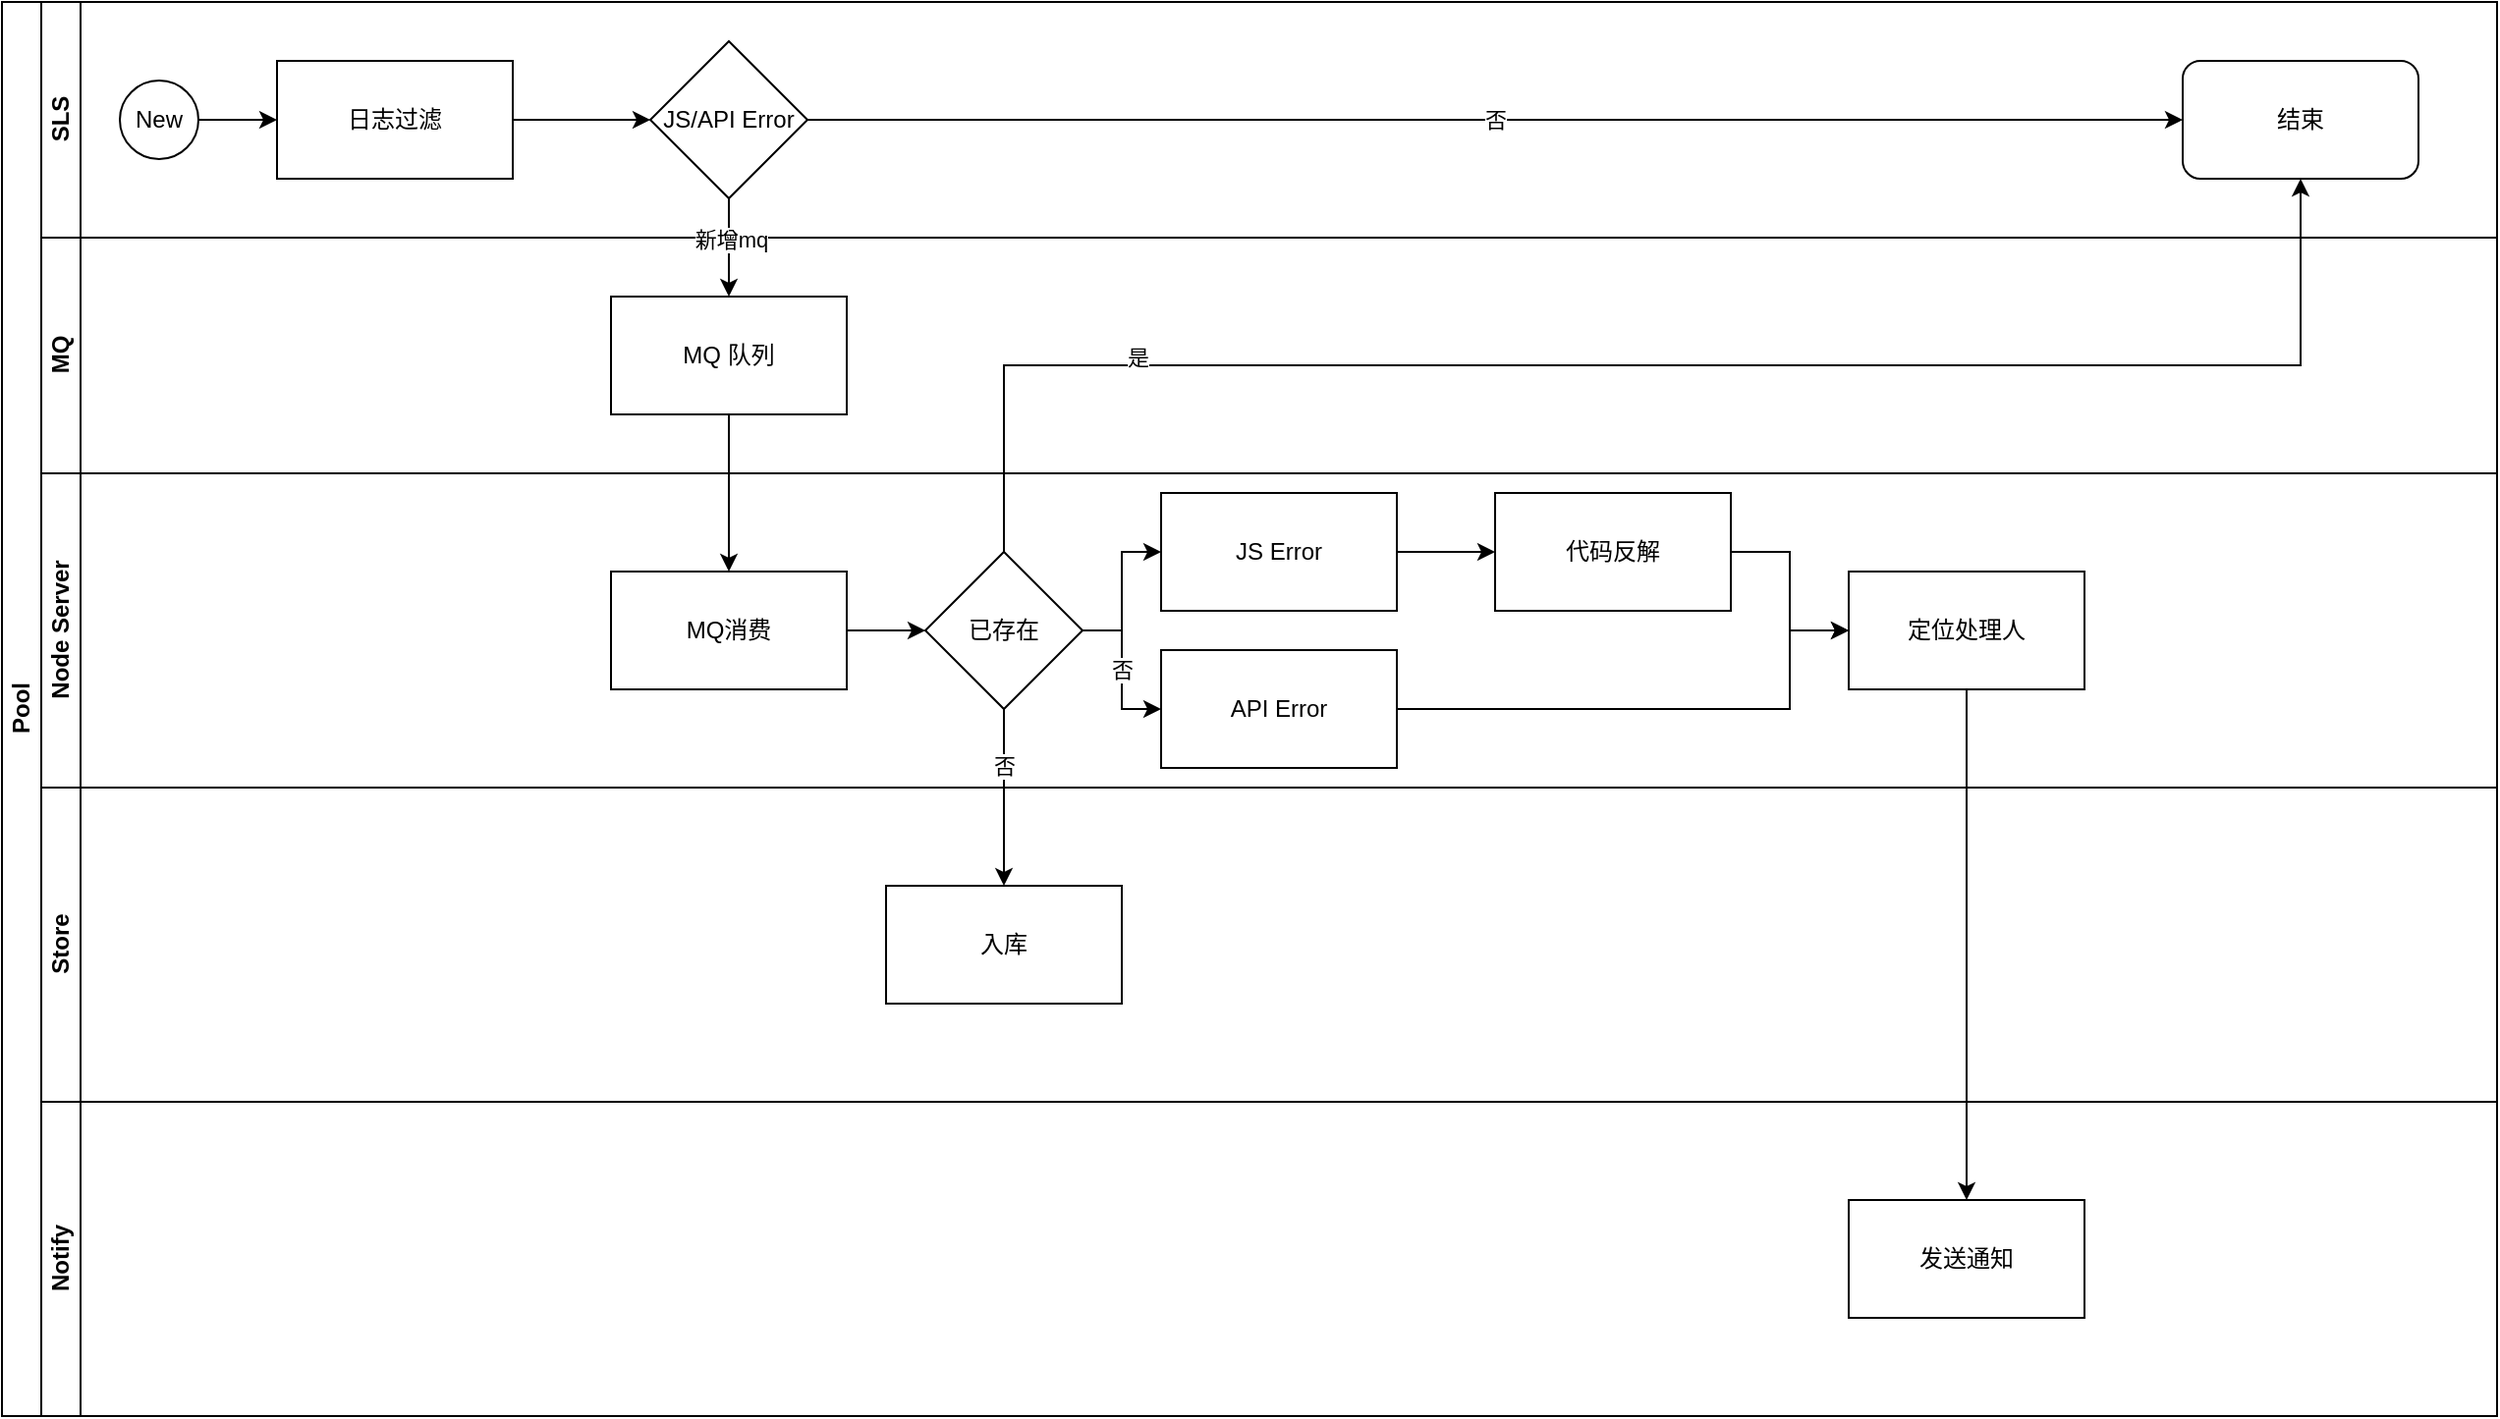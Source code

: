 <mxfile version="21.3.0" type="github">
  <diagram id="prtHgNgQTEPvFCAcTncT" name="Page-1">
    <mxGraphModel dx="1987" dy="1049" grid="1" gridSize="10" guides="1" tooltips="1" connect="1" arrows="1" fold="1" page="1" pageScale="1" pageWidth="827" pageHeight="1169" math="0" shadow="0">
      <root>
        <mxCell id="0" />
        <mxCell id="1" parent="0" />
        <mxCell id="dNxyNK7c78bLwvsdeMH5-19" value="Pool" style="swimlane;html=1;childLayout=stackLayout;resizeParent=1;resizeParentMax=0;horizontal=0;startSize=20;horizontalStack=0;" parent="1" vertex="1">
          <mxGeometry x="120" y="120" width="1270" height="720" as="geometry" />
        </mxCell>
        <mxCell id="dNxyNK7c78bLwvsdeMH5-35" style="edgeStyle=orthogonalEdgeStyle;rounded=0;orthogonalLoop=1;jettySize=auto;html=1;endArrow=classic;endFill=1;" parent="dNxyNK7c78bLwvsdeMH5-19" target="dNxyNK7c78bLwvsdeMH5-34" edge="1">
          <mxGeometry relative="1" as="geometry">
            <mxPoint x="300" y="200" as="sourcePoint" />
          </mxGeometry>
        </mxCell>
        <mxCell id="dNxyNK7c78bLwvsdeMH5-20" value="SLS" style="swimlane;html=1;startSize=20;horizontal=0;" parent="dNxyNK7c78bLwvsdeMH5-19" vertex="1">
          <mxGeometry x="20" width="1250" height="120" as="geometry" />
        </mxCell>
        <mxCell id="dNxyNK7c78bLwvsdeMH5-25" value="" style="edgeStyle=orthogonalEdgeStyle;rounded=0;orthogonalLoop=1;jettySize=auto;html=1;" parent="dNxyNK7c78bLwvsdeMH5-20" source="dNxyNK7c78bLwvsdeMH5-23" edge="1">
          <mxGeometry relative="1" as="geometry">
            <mxPoint x="120" y="60" as="targetPoint" />
          </mxGeometry>
        </mxCell>
        <mxCell id="dNxyNK7c78bLwvsdeMH5-23" value="New" style="ellipse;whiteSpace=wrap;html=1;" parent="dNxyNK7c78bLwvsdeMH5-20" vertex="1">
          <mxGeometry x="40" y="40" width="40" height="40" as="geometry" />
        </mxCell>
        <mxCell id="dNxyNK7c78bLwvsdeMH5-33" value="" style="edgeStyle=orthogonalEdgeStyle;rounded=0;orthogonalLoop=1;jettySize=auto;html=1;endArrow=classic;endFill=1;" parent="dNxyNK7c78bLwvsdeMH5-20" target="dNxyNK7c78bLwvsdeMH5-32" edge="1">
          <mxGeometry relative="1" as="geometry">
            <mxPoint x="320" y="60" as="sourcePoint" />
          </mxGeometry>
        </mxCell>
        <mxCell id="ICqTSWxqrPIGgdlom32U-6" style="edgeStyle=orthogonalEdgeStyle;rounded=0;orthogonalLoop=1;jettySize=auto;html=1;exitX=1;exitY=0.5;exitDx=0;exitDy=0;entryX=0;entryY=0.5;entryDx=0;entryDy=0;" edge="1" parent="dNxyNK7c78bLwvsdeMH5-20" source="ICqTSWxqrPIGgdlom32U-4" target="ICqTSWxqrPIGgdlom32U-5">
          <mxGeometry relative="1" as="geometry" />
        </mxCell>
        <mxCell id="ICqTSWxqrPIGgdlom32U-4" value="日志过滤" style="rounded=0;whiteSpace=wrap;html=1;" vertex="1" parent="dNxyNK7c78bLwvsdeMH5-20">
          <mxGeometry x="120" y="30" width="120" height="60" as="geometry" />
        </mxCell>
        <mxCell id="ICqTSWxqrPIGgdlom32U-8" value="否" style="edgeStyle=orthogonalEdgeStyle;rounded=0;orthogonalLoop=1;jettySize=auto;html=1;exitX=1;exitY=0.5;exitDx=0;exitDy=0;" edge="1" parent="dNxyNK7c78bLwvsdeMH5-20" source="ICqTSWxqrPIGgdlom32U-5" target="ICqTSWxqrPIGgdlom32U-7">
          <mxGeometry relative="1" as="geometry" />
        </mxCell>
        <mxCell id="ICqTSWxqrPIGgdlom32U-5" value="JS/API Error" style="rhombus;whiteSpace=wrap;html=1;" vertex="1" parent="dNxyNK7c78bLwvsdeMH5-20">
          <mxGeometry x="310" y="20" width="80" height="80" as="geometry" />
        </mxCell>
        <mxCell id="ICqTSWxqrPIGgdlom32U-7" value="结束" style="rounded=1;whiteSpace=wrap;html=1;" vertex="1" parent="dNxyNK7c78bLwvsdeMH5-20">
          <mxGeometry x="1090" y="30" width="120" height="60" as="geometry" />
        </mxCell>
        <mxCell id="dNxyNK7c78bLwvsdeMH5-21" value="MQ" style="swimlane;html=1;startSize=20;horizontal=0;" parent="dNxyNK7c78bLwvsdeMH5-19" vertex="1">
          <mxGeometry x="20" y="120" width="1250" height="120" as="geometry" />
        </mxCell>
        <mxCell id="dNxyNK7c78bLwvsdeMH5-29" value="" style="edgeStyle=orthogonalEdgeStyle;rounded=0;orthogonalLoop=1;jettySize=auto;html=1;endArrow=classic;endFill=1;" parent="dNxyNK7c78bLwvsdeMH5-21" source="dNxyNK7c78bLwvsdeMH5-26" edge="1">
          <mxGeometry relative="1" as="geometry">
            <mxPoint x="260" y="60" as="targetPoint" />
          </mxGeometry>
        </mxCell>
        <mxCell id="ICqTSWxqrPIGgdlom32U-9" value="MQ 队列" style="rounded=0;whiteSpace=wrap;html=1;" vertex="1" parent="dNxyNK7c78bLwvsdeMH5-21">
          <mxGeometry x="290" y="30" width="120" height="60" as="geometry" />
        </mxCell>
        <mxCell id="ICqTSWxqrPIGgdlom32U-12" value="Node Server" style="swimlane;html=1;startSize=20;horizontal=0;" vertex="1" parent="dNxyNK7c78bLwvsdeMH5-19">
          <mxGeometry x="20" y="240" width="1250" height="160" as="geometry" />
        </mxCell>
        <mxCell id="ICqTSWxqrPIGgdlom32U-27" style="edgeStyle=orthogonalEdgeStyle;rounded=0;orthogonalLoop=1;jettySize=auto;html=1;exitX=1;exitY=0.5;exitDx=0;exitDy=0;entryX=0;entryY=0.5;entryDx=0;entryDy=0;" edge="1" parent="ICqTSWxqrPIGgdlom32U-12" source="ICqTSWxqrPIGgdlom32U-13" target="ICqTSWxqrPIGgdlom32U-21">
          <mxGeometry relative="1" as="geometry" />
        </mxCell>
        <mxCell id="ICqTSWxqrPIGgdlom32U-13" value="MQ消费" style="rounded=0;whiteSpace=wrap;html=1;" vertex="1" parent="ICqTSWxqrPIGgdlom32U-12">
          <mxGeometry x="290" y="50" width="120" height="60" as="geometry" />
        </mxCell>
        <mxCell id="ICqTSWxqrPIGgdlom32U-20" style="edgeStyle=orthogonalEdgeStyle;rounded=0;orthogonalLoop=1;jettySize=auto;html=1;exitX=1;exitY=0.5;exitDx=0;exitDy=0;entryX=0;entryY=0.5;entryDx=0;entryDy=0;" edge="1" parent="ICqTSWxqrPIGgdlom32U-12" source="ICqTSWxqrPIGgdlom32U-15" target="ICqTSWxqrPIGgdlom32U-19">
          <mxGeometry relative="1" as="geometry" />
        </mxCell>
        <mxCell id="ICqTSWxqrPIGgdlom32U-15" value="JS Error" style="rounded=0;whiteSpace=wrap;html=1;" vertex="1" parent="ICqTSWxqrPIGgdlom32U-12">
          <mxGeometry x="570" y="10" width="120" height="60" as="geometry" />
        </mxCell>
        <mxCell id="ICqTSWxqrPIGgdlom32U-32" style="edgeStyle=orthogonalEdgeStyle;rounded=0;orthogonalLoop=1;jettySize=auto;html=1;exitX=1;exitY=0.5;exitDx=0;exitDy=0;entryX=0;entryY=0.5;entryDx=0;entryDy=0;" edge="1" parent="ICqTSWxqrPIGgdlom32U-12" source="ICqTSWxqrPIGgdlom32U-16" target="ICqTSWxqrPIGgdlom32U-30">
          <mxGeometry relative="1" as="geometry">
            <Array as="points">
              <mxPoint x="890" y="120" />
              <mxPoint x="890" y="80" />
            </Array>
          </mxGeometry>
        </mxCell>
        <mxCell id="ICqTSWxqrPIGgdlom32U-16" value="API Error" style="rounded=0;whiteSpace=wrap;html=1;" vertex="1" parent="ICqTSWxqrPIGgdlom32U-12">
          <mxGeometry x="570" y="90" width="120" height="60" as="geometry" />
        </mxCell>
        <mxCell id="ICqTSWxqrPIGgdlom32U-31" style="edgeStyle=orthogonalEdgeStyle;rounded=0;orthogonalLoop=1;jettySize=auto;html=1;exitX=1;exitY=0.5;exitDx=0;exitDy=0;entryX=0;entryY=0.5;entryDx=0;entryDy=0;" edge="1" parent="ICqTSWxqrPIGgdlom32U-12" source="ICqTSWxqrPIGgdlom32U-19" target="ICqTSWxqrPIGgdlom32U-30">
          <mxGeometry relative="1" as="geometry" />
        </mxCell>
        <mxCell id="ICqTSWxqrPIGgdlom32U-19" value="代码反解" style="rounded=0;whiteSpace=wrap;html=1;" vertex="1" parent="ICqTSWxqrPIGgdlom32U-12">
          <mxGeometry x="740" y="10" width="120" height="60" as="geometry" />
        </mxCell>
        <mxCell id="ICqTSWxqrPIGgdlom32U-28" style="edgeStyle=orthogonalEdgeStyle;rounded=0;orthogonalLoop=1;jettySize=auto;html=1;exitX=1;exitY=0.5;exitDx=0;exitDy=0;entryX=0;entryY=0.5;entryDx=0;entryDy=0;" edge="1" parent="ICqTSWxqrPIGgdlom32U-12" source="ICqTSWxqrPIGgdlom32U-21" target="ICqTSWxqrPIGgdlom32U-15">
          <mxGeometry relative="1" as="geometry" />
        </mxCell>
        <mxCell id="ICqTSWxqrPIGgdlom32U-29" value="否" style="edgeStyle=orthogonalEdgeStyle;rounded=0;orthogonalLoop=1;jettySize=auto;html=1;exitX=1;exitY=0.5;exitDx=0;exitDy=0;entryX=0;entryY=0.5;entryDx=0;entryDy=0;" edge="1" parent="ICqTSWxqrPIGgdlom32U-12" source="ICqTSWxqrPIGgdlom32U-21" target="ICqTSWxqrPIGgdlom32U-16">
          <mxGeometry relative="1" as="geometry" />
        </mxCell>
        <mxCell id="ICqTSWxqrPIGgdlom32U-21" value="已存在" style="rhombus;whiteSpace=wrap;html=1;" vertex="1" parent="ICqTSWxqrPIGgdlom32U-12">
          <mxGeometry x="450" y="40" width="80" height="80" as="geometry" />
        </mxCell>
        <mxCell id="ICqTSWxqrPIGgdlom32U-30" value="定位处理人" style="rounded=0;whiteSpace=wrap;html=1;" vertex="1" parent="ICqTSWxqrPIGgdlom32U-12">
          <mxGeometry x="920" y="50" width="120" height="60" as="geometry" />
        </mxCell>
        <mxCell id="ICqTSWxqrPIGgdlom32U-3" value="Store" style="swimlane;html=1;startSize=20;horizontal=0;" vertex="1" parent="dNxyNK7c78bLwvsdeMH5-19">
          <mxGeometry x="20" y="400" width="1250" height="160" as="geometry" />
        </mxCell>
        <mxCell id="ICqTSWxqrPIGgdlom32U-24" value="入库" style="rounded=0;whiteSpace=wrap;html=1;" vertex="1" parent="ICqTSWxqrPIGgdlom32U-3">
          <mxGeometry x="430" y="50" width="120" height="60" as="geometry" />
        </mxCell>
        <mxCell id="ICqTSWxqrPIGgdlom32U-2" value="Notify" style="swimlane;html=1;startSize=20;horizontal=0;" vertex="1" parent="dNxyNK7c78bLwvsdeMH5-19">
          <mxGeometry x="20" y="560" width="1250" height="160" as="geometry" />
        </mxCell>
        <mxCell id="ICqTSWxqrPIGgdlom32U-33" value="发送通知" style="rounded=0;whiteSpace=wrap;html=1;" vertex="1" parent="ICqTSWxqrPIGgdlom32U-2">
          <mxGeometry x="920" y="50" width="120" height="60" as="geometry" />
        </mxCell>
        <mxCell id="ICqTSWxqrPIGgdlom32U-10" style="edgeStyle=orthogonalEdgeStyle;rounded=0;orthogonalLoop=1;jettySize=auto;html=1;exitX=0.5;exitY=1;exitDx=0;exitDy=0;entryX=0.5;entryY=0;entryDx=0;entryDy=0;" edge="1" parent="dNxyNK7c78bLwvsdeMH5-19" source="ICqTSWxqrPIGgdlom32U-5" target="ICqTSWxqrPIGgdlom32U-9">
          <mxGeometry relative="1" as="geometry" />
        </mxCell>
        <mxCell id="ICqTSWxqrPIGgdlom32U-11" value="新增mq" style="edgeLabel;html=1;align=center;verticalAlign=middle;resizable=0;points=[];" vertex="1" connectable="0" parent="ICqTSWxqrPIGgdlom32U-10">
          <mxGeometry x="-0.16" y="1" relative="1" as="geometry">
            <mxPoint as="offset" />
          </mxGeometry>
        </mxCell>
        <mxCell id="ICqTSWxqrPIGgdlom32U-14" style="edgeStyle=orthogonalEdgeStyle;rounded=0;orthogonalLoop=1;jettySize=auto;html=1;exitX=0.5;exitY=1;exitDx=0;exitDy=0;entryX=0.5;entryY=0;entryDx=0;entryDy=0;" edge="1" parent="dNxyNK7c78bLwvsdeMH5-19" source="ICqTSWxqrPIGgdlom32U-9" target="ICqTSWxqrPIGgdlom32U-13">
          <mxGeometry relative="1" as="geometry" />
        </mxCell>
        <mxCell id="ICqTSWxqrPIGgdlom32U-22" style="edgeStyle=orthogonalEdgeStyle;rounded=0;orthogonalLoop=1;jettySize=auto;html=1;exitX=0.5;exitY=0;exitDx=0;exitDy=0;" edge="1" parent="dNxyNK7c78bLwvsdeMH5-19" source="ICqTSWxqrPIGgdlom32U-21" target="ICqTSWxqrPIGgdlom32U-7">
          <mxGeometry relative="1" as="geometry" />
        </mxCell>
        <mxCell id="ICqTSWxqrPIGgdlom32U-23" value="是" style="edgeLabel;html=1;align=center;verticalAlign=middle;resizable=0;points=[];" vertex="1" connectable="0" parent="ICqTSWxqrPIGgdlom32U-22">
          <mxGeometry x="-0.617" y="4" relative="1" as="geometry">
            <mxPoint as="offset" />
          </mxGeometry>
        </mxCell>
        <mxCell id="ICqTSWxqrPIGgdlom32U-25" style="edgeStyle=orthogonalEdgeStyle;rounded=0;orthogonalLoop=1;jettySize=auto;html=1;exitX=0.5;exitY=1;exitDx=0;exitDy=0;entryX=0.5;entryY=0;entryDx=0;entryDy=0;" edge="1" parent="dNxyNK7c78bLwvsdeMH5-19" source="ICqTSWxqrPIGgdlom32U-21" target="ICqTSWxqrPIGgdlom32U-24">
          <mxGeometry relative="1" as="geometry" />
        </mxCell>
        <mxCell id="ICqTSWxqrPIGgdlom32U-26" value="否" style="edgeLabel;html=1;align=center;verticalAlign=middle;resizable=0;points=[];" vertex="1" connectable="0" parent="ICqTSWxqrPIGgdlom32U-25">
          <mxGeometry x="-0.356" relative="1" as="geometry">
            <mxPoint as="offset" />
          </mxGeometry>
        </mxCell>
        <mxCell id="ICqTSWxqrPIGgdlom32U-34" style="edgeStyle=orthogonalEdgeStyle;rounded=0;orthogonalLoop=1;jettySize=auto;html=1;exitX=0.5;exitY=1;exitDx=0;exitDy=0;" edge="1" parent="dNxyNK7c78bLwvsdeMH5-19" source="ICqTSWxqrPIGgdlom32U-30" target="ICqTSWxqrPIGgdlom32U-33">
          <mxGeometry relative="1" as="geometry" />
        </mxCell>
      </root>
    </mxGraphModel>
  </diagram>
</mxfile>
